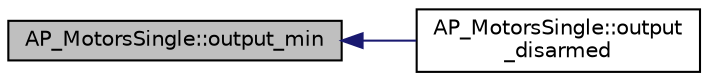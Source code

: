 digraph "AP_MotorsSingle::output_min"
{
 // INTERACTIVE_SVG=YES
  edge [fontname="Helvetica",fontsize="10",labelfontname="Helvetica",labelfontsize="10"];
  node [fontname="Helvetica",fontsize="10",shape=record];
  rankdir="LR";
  Node1 [label="AP_MotorsSingle::output_min",height=0.2,width=0.4,color="black", fillcolor="grey75", style="filled" fontcolor="black"];
  Node1 -> Node2 [dir="back",color="midnightblue",fontsize="10",style="solid",fontname="Helvetica"];
  Node2 [label="AP_MotorsSingle::output\l_disarmed",height=0.2,width=0.4,color="black", fillcolor="white", style="filled",URL="$classAP__MotorsSingle.html#a22ba89b218c95e9f47904d2d31d09514"];
}
